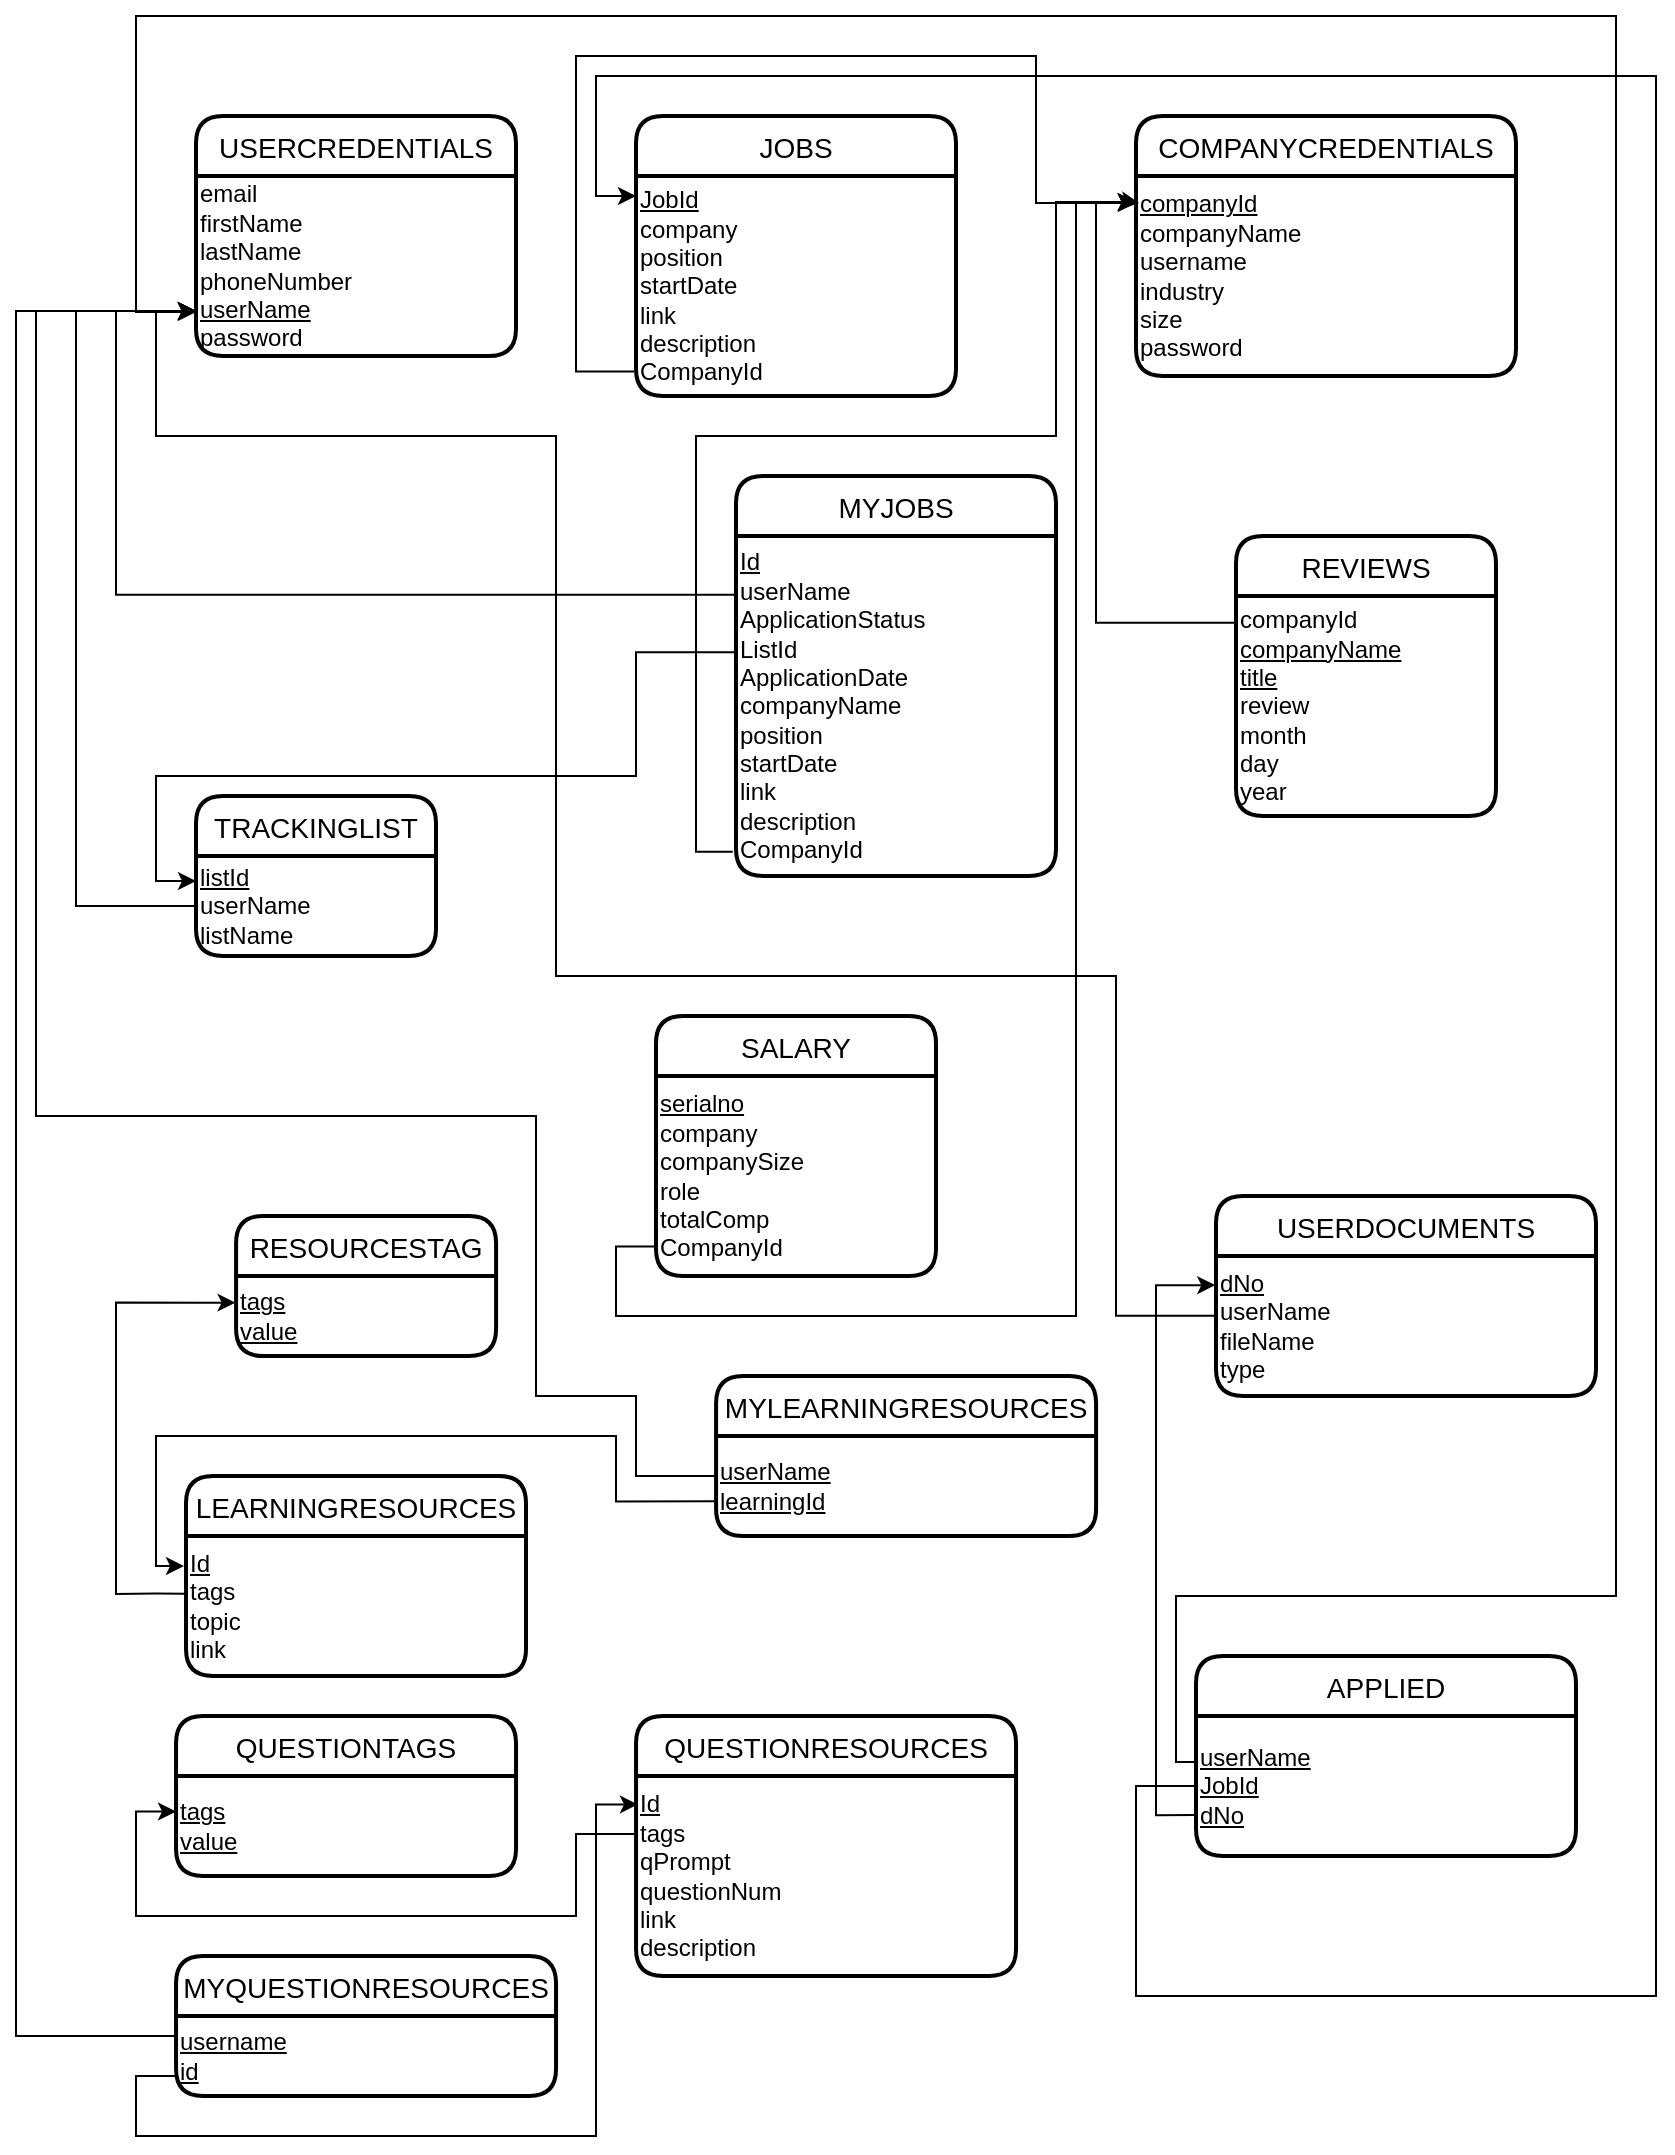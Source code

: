 <mxfile>
    <diagram id="c8_QL3j26IW9115rtynC" name="Page-1">
        <mxGraphModel dx="1204" dy="790" grid="1" gridSize="10" guides="1" tooltips="1" connect="1" arrows="1" fold="1" page="1" pageScale="1" pageWidth="850" pageHeight="1100" math="0" shadow="0">
            <root>
                <mxCell id="0"/>
                <mxCell id="1" parent="0"/>
                <mxCell id="xBKIyWE2O0VBFW5kMmr_-1" value="USERCREDENTIALS" style="swimlane;childLayout=stackLayout;horizontal=1;startSize=30;horizontalStack=0;rounded=1;fontSize=14;fontStyle=0;strokeWidth=2;resizeParent=0;resizeLast=1;shadow=0;dashed=0;align=center;" parent="1" vertex="1">
                    <mxGeometry x="100" y="70" width="160" height="120" as="geometry">
                        <mxRectangle x="100" y="70" width="170" height="30" as="alternateBounds"/>
                    </mxGeometry>
                </mxCell>
                <mxCell id="xBKIyWE2O0VBFW5kMmr_-3" value="&lt;span&gt;email&lt;/span&gt;&lt;br style=&quot;padding: 0px ; margin: 0px&quot;&gt;&lt;span&gt;firstName&lt;/span&gt;&lt;br style=&quot;padding: 0px ; margin: 0px&quot;&gt;&lt;span&gt;lastName&lt;/span&gt;&lt;br style=&quot;padding: 0px ; margin: 0px&quot;&gt;&lt;span&gt;phoneNumber&lt;/span&gt;&lt;br style=&quot;padding: 0px ; margin: 0px&quot;&gt;&lt;span&gt;&lt;u&gt;userName&lt;/u&gt;&lt;/span&gt;&lt;br style=&quot;padding: 0px ; margin: 0px&quot;&gt;&lt;span&gt;password&lt;/span&gt;" style="text;html=1;strokeColor=none;fillColor=none;align=left;verticalAlign=middle;whiteSpace=wrap;rounded=0;" parent="xBKIyWE2O0VBFW5kMmr_-1" vertex="1">
                    <mxGeometry y="30" width="160" height="90" as="geometry"/>
                </mxCell>
                <mxCell id="xBKIyWE2O0VBFW5kMmr_-4" value="COMPANYCREDENTIALS" style="swimlane;childLayout=stackLayout;horizontal=1;startSize=30;horizontalStack=0;rounded=1;fontSize=14;fontStyle=0;strokeWidth=2;resizeParent=0;resizeLast=1;shadow=0;dashed=0;align=center;" parent="1" vertex="1">
                    <mxGeometry x="570" y="70" width="190" height="130" as="geometry"/>
                </mxCell>
                <mxCell id="xBKIyWE2O0VBFW5kMmr_-5" value="&lt;div&gt;&lt;span&gt;&lt;u&gt;companyId&lt;/u&gt;&lt;/span&gt;&lt;/div&gt;&lt;div&gt;&lt;span&gt;companyName&lt;/span&gt;&lt;/div&gt;&lt;div&gt;&lt;span&gt;username&lt;/span&gt;&lt;/div&gt;&lt;div&gt;&lt;span&gt;industry&lt;/span&gt;&lt;/div&gt;&lt;div&gt;&lt;span&gt;size&lt;/span&gt;&lt;/div&gt;&lt;div&gt;&lt;span&gt;password&lt;/span&gt;&lt;/div&gt;" style="text;html=1;strokeColor=none;fillColor=none;align=left;verticalAlign=middle;whiteSpace=wrap;rounded=0;" parent="xBKIyWE2O0VBFW5kMmr_-4" vertex="1">
                    <mxGeometry y="30" width="190" height="100" as="geometry"/>
                </mxCell>
                <mxCell id="xBKIyWE2O0VBFW5kMmr_-6" value="TRACKINGLIST" style="swimlane;childLayout=stackLayout;horizontal=1;startSize=30;horizontalStack=0;rounded=1;fontSize=14;fontStyle=0;strokeWidth=2;resizeParent=0;resizeLast=1;shadow=0;dashed=0;align=center;" parent="1" vertex="1">
                    <mxGeometry x="100" y="410" width="120" height="80" as="geometry"/>
                </mxCell>
                <mxCell id="xBKIyWE2O0VBFW5kMmr_-7" value="&lt;div&gt;&lt;u&gt;listId&lt;/u&gt;&lt;/div&gt;&lt;div&gt;userName&lt;/div&gt;&lt;div&gt;listName&lt;/div&gt;" style="text;html=1;strokeColor=none;fillColor=none;align=left;verticalAlign=middle;whiteSpace=wrap;rounded=0;" parent="xBKIyWE2O0VBFW5kMmr_-6" vertex="1">
                    <mxGeometry y="30" width="120" height="50" as="geometry"/>
                </mxCell>
                <mxCell id="xBKIyWE2O0VBFW5kMmr_-8" style="edgeStyle=orthogonalEdgeStyle;rounded=0;orthogonalLoop=1;jettySize=auto;html=1;entryX=0;entryY=0.75;entryDx=0;entryDy=0;" parent="1" source="xBKIyWE2O0VBFW5kMmr_-7" target="xBKIyWE2O0VBFW5kMmr_-3" edge="1">
                    <mxGeometry relative="1" as="geometry">
                        <Array as="points">
                            <mxPoint x="40" y="465"/>
                            <mxPoint x="40" y="167"/>
                        </Array>
                    </mxGeometry>
                </mxCell>
                <mxCell id="xBKIyWE2O0VBFW5kMmr_-10" value="JOBS" style="swimlane;childLayout=stackLayout;horizontal=1;startSize=30;horizontalStack=0;rounded=1;fontSize=14;fontStyle=0;strokeWidth=2;resizeParent=0;resizeLast=1;shadow=0;dashed=0;align=center;" parent="1" vertex="1">
                    <mxGeometry x="320" y="70" width="160" height="140" as="geometry">
                        <mxRectangle x="100" y="70" width="170" height="30" as="alternateBounds"/>
                    </mxGeometry>
                </mxCell>
                <mxCell id="xBKIyWE2O0VBFW5kMmr_-11" value="&lt;u&gt;JobId&lt;/u&gt;&lt;br&gt;company&lt;br&gt;position&lt;br&gt;startDate&lt;br&gt;link&lt;br&gt;description&lt;br&gt;CompanyId" style="text;html=1;strokeColor=none;fillColor=none;align=left;verticalAlign=middle;whiteSpace=wrap;rounded=0;" parent="xBKIyWE2O0VBFW5kMmr_-10" vertex="1">
                    <mxGeometry y="30" width="160" height="110" as="geometry"/>
                </mxCell>
                <mxCell id="xBKIyWE2O0VBFW5kMmr_-12" style="edgeStyle=orthogonalEdgeStyle;rounded=0;orthogonalLoop=1;jettySize=auto;html=1;exitX=-0.005;exitY=0.889;exitDx=0;exitDy=0;entryX=0;entryY=0.135;entryDx=0;entryDy=0;entryPerimeter=0;elbow=vertical;exitPerimeter=0;" parent="1" source="xBKIyWE2O0VBFW5kMmr_-11" target="xBKIyWE2O0VBFW5kMmr_-5" edge="1">
                    <mxGeometry relative="1" as="geometry">
                        <Array as="points">
                            <mxPoint x="290" y="198"/>
                            <mxPoint x="290" y="40"/>
                            <mxPoint x="520" y="40"/>
                            <mxPoint x="520" y="114"/>
                        </Array>
                    </mxGeometry>
                </mxCell>
                <mxCell id="xBKIyWE2O0VBFW5kMmr_-13" value="MYJOBS" style="swimlane;childLayout=stackLayout;horizontal=1;startSize=30;horizontalStack=0;rounded=1;fontSize=14;fontStyle=0;strokeWidth=2;resizeParent=0;resizeLast=1;shadow=0;dashed=0;align=center;" parent="1" vertex="1">
                    <mxGeometry x="370" y="250" width="160" height="200" as="geometry">
                        <mxRectangle x="100" y="70" width="170" height="30" as="alternateBounds"/>
                    </mxGeometry>
                </mxCell>
                <mxCell id="xBKIyWE2O0VBFW5kMmr_-14" value="&lt;u&gt;Id&lt;/u&gt;&lt;br&gt;userName&lt;br&gt;ApplicationStatus&lt;br&gt;ListId&lt;br&gt;ApplicationDate&lt;br&gt;companyName&lt;br&gt;position&lt;br&gt;startDate&lt;br&gt;link&lt;br&gt;description&lt;br&gt;CompanyId" style="text;html=1;strokeColor=none;fillColor=none;align=left;verticalAlign=middle;whiteSpace=wrap;rounded=0;" parent="xBKIyWE2O0VBFW5kMmr_-13" vertex="1">
                    <mxGeometry y="30" width="160" height="170" as="geometry"/>
                </mxCell>
                <mxCell id="xBKIyWE2O0VBFW5kMmr_-15" style="edgeStyle=orthogonalEdgeStyle;rounded=0;orthogonalLoop=1;jettySize=auto;html=1;entryX=0;entryY=0.25;entryDx=0;entryDy=0;elbow=vertical;exitX=-0.001;exitY=0.342;exitDx=0;exitDy=0;exitPerimeter=0;" parent="1" source="xBKIyWE2O0VBFW5kMmr_-14" target="xBKIyWE2O0VBFW5kMmr_-7" edge="1">
                    <mxGeometry relative="1" as="geometry">
                        <Array as="points">
                            <mxPoint x="320" y="338"/>
                            <mxPoint x="320" y="400"/>
                            <mxPoint x="80" y="400"/>
                            <mxPoint x="80" y="452"/>
                        </Array>
                    </mxGeometry>
                </mxCell>
                <mxCell id="xBKIyWE2O0VBFW5kMmr_-16" style="edgeStyle=orthogonalEdgeStyle;rounded=0;orthogonalLoop=1;jettySize=auto;html=1;elbow=vertical;exitX=-0.01;exitY=0.929;exitDx=0;exitDy=0;exitPerimeter=0;" parent="1" source="xBKIyWE2O0VBFW5kMmr_-14" edge="1">
                    <mxGeometry relative="1" as="geometry">
                        <mxPoint x="570" y="113" as="targetPoint"/>
                        <Array as="points">
                            <mxPoint x="350" y="438"/>
                            <mxPoint x="350" y="230"/>
                            <mxPoint x="530" y="230"/>
                            <mxPoint x="530" y="113"/>
                        </Array>
                    </mxGeometry>
                </mxCell>
                <mxCell id="xBKIyWE2O0VBFW5kMmr_-17" style="edgeStyle=orthogonalEdgeStyle;rounded=0;orthogonalLoop=1;jettySize=auto;html=1;elbow=vertical;exitX=-0.003;exitY=0.173;exitDx=0;exitDy=0;exitPerimeter=0;entryX=0;entryY=0.75;entryDx=0;entryDy=0;" parent="1" source="xBKIyWE2O0VBFW5kMmr_-14" target="xBKIyWE2O0VBFW5kMmr_-3" edge="1">
                    <mxGeometry relative="1" as="geometry">
                        <mxPoint x="80" y="170.0" as="targetPoint"/>
                        <mxPoint x="370" y="300" as="sourcePoint"/>
                        <Array as="points">
                            <mxPoint x="60" y="309"/>
                            <mxPoint x="60" y="167"/>
                        </Array>
                    </mxGeometry>
                </mxCell>
                <mxCell id="xBKIyWE2O0VBFW5kMmr_-18" value="SALARY" style="swimlane;childLayout=stackLayout;horizontal=1;startSize=30;horizontalStack=0;rounded=1;fontSize=14;fontStyle=0;strokeWidth=2;resizeParent=0;resizeLast=1;shadow=0;dashed=0;align=center;" parent="1" vertex="1">
                    <mxGeometry x="330" y="520" width="140" height="130" as="geometry"/>
                </mxCell>
                <mxCell id="xBKIyWE2O0VBFW5kMmr_-19" value="&lt;div&gt;&lt;u&gt;serialno&lt;/u&gt;&lt;/div&gt;&lt;div&gt;company&lt;/div&gt;&lt;div&gt;companySize&lt;/div&gt;&lt;div&gt;role&lt;/div&gt;&lt;div&gt;totalComp&lt;/div&gt;&lt;div&gt;CompanyId&lt;/div&gt;" style="text;html=1;strokeColor=none;fillColor=none;align=left;verticalAlign=middle;whiteSpace=wrap;rounded=0;" parent="xBKIyWE2O0VBFW5kMmr_-18" vertex="1">
                    <mxGeometry y="30" width="140" height="100" as="geometry"/>
                </mxCell>
                <mxCell id="xBKIyWE2O0VBFW5kMmr_-20" style="edgeStyle=orthogonalEdgeStyle;rounded=0;orthogonalLoop=1;jettySize=auto;html=1;exitX=-0.001;exitY=0.852;exitDx=0;exitDy=0;elbow=vertical;entryX=-0.001;entryY=0.13;entryDx=0;entryDy=0;entryPerimeter=0;exitPerimeter=0;" parent="1" source="xBKIyWE2O0VBFW5kMmr_-19" target="xBKIyWE2O0VBFW5kMmr_-5" edge="1">
                    <mxGeometry relative="1" as="geometry">
                        <mxPoint x="650" y="670" as="targetPoint"/>
                        <Array as="points">
                            <mxPoint x="310" y="635"/>
                            <mxPoint x="310" y="670"/>
                            <mxPoint x="540" y="670"/>
                            <mxPoint x="540" y="113"/>
                        </Array>
                    </mxGeometry>
                </mxCell>
                <mxCell id="xBKIyWE2O0VBFW5kMmr_-53" style="edgeStyle=orthogonalEdgeStyle;rounded=0;orthogonalLoop=1;jettySize=auto;html=1;elbow=vertical;exitX=0.003;exitY=0.122;exitDx=0;exitDy=0;exitPerimeter=0;entryX=0.008;entryY=0.135;entryDx=0;entryDy=0;entryPerimeter=0;" parent="1" source="xBKIyWE2O0VBFW5kMmr_-24" target="xBKIyWE2O0VBFW5kMmr_-5" edge="1">
                    <mxGeometry relative="1" as="geometry">
                        <mxPoint x="568" y="113" as="targetPoint"/>
                        <Array as="points">
                            <mxPoint x="550" y="323"/>
                            <mxPoint x="550" y="113"/>
                            <mxPoint x="568" y="113"/>
                        </Array>
                    </mxGeometry>
                </mxCell>
                <mxCell id="xBKIyWE2O0VBFW5kMmr_-23" value="REVIEWS" style="swimlane;childLayout=stackLayout;horizontal=1;startSize=30;horizontalStack=0;rounded=1;fontSize=14;fontStyle=0;strokeWidth=2;resizeParent=0;resizeLast=1;shadow=0;dashed=0;align=center;" parent="1" vertex="1">
                    <mxGeometry x="620" y="280" width="130" height="140" as="geometry"/>
                </mxCell>
                <mxCell id="xBKIyWE2O0VBFW5kMmr_-24" value="companyId&lt;br&gt;&lt;u&gt;companyName&lt;/u&gt;&lt;br&gt;&lt;u&gt;title&lt;/u&gt;&lt;br&gt;review&lt;br&gt;month&lt;br&gt;day&lt;br&gt;year" style="text;html=1;strokeColor=none;fillColor=none;align=left;verticalAlign=middle;whiteSpace=wrap;rounded=0;" parent="xBKIyWE2O0VBFW5kMmr_-23" vertex="1">
                    <mxGeometry y="30" width="130" height="110" as="geometry"/>
                </mxCell>
                <mxCell id="xBKIyWE2O0VBFW5kMmr_-26" value="RESOURCESTAG" style="swimlane;childLayout=stackLayout;horizontal=1;startSize=30;horizontalStack=0;rounded=1;fontSize=14;fontStyle=0;strokeWidth=2;resizeParent=0;resizeLast=1;shadow=0;dashed=0;align=center;" parent="1" vertex="1">
                    <mxGeometry x="120.04" y="620" width="130" height="70" as="geometry"/>
                </mxCell>
                <mxCell id="xBKIyWE2O0VBFW5kMmr_-27" value="&lt;u&gt;tags&lt;br&gt;value&lt;/u&gt;" style="text;html=1;strokeColor=none;fillColor=none;align=left;verticalAlign=middle;whiteSpace=wrap;rounded=0;" parent="xBKIyWE2O0VBFW5kMmr_-26" vertex="1">
                    <mxGeometry y="30" width="130" height="40" as="geometry"/>
                </mxCell>
                <mxCell id="xBKIyWE2O0VBFW5kMmr_-28" value="LEARNINGRESOURCES" style="swimlane;childLayout=stackLayout;horizontal=1;startSize=30;horizontalStack=0;rounded=1;fontSize=14;fontStyle=0;strokeWidth=2;resizeParent=0;resizeLast=1;shadow=0;dashed=0;align=center;" parent="1" vertex="1">
                    <mxGeometry x="95" y="750" width="170" height="100" as="geometry"/>
                </mxCell>
                <mxCell id="xBKIyWE2O0VBFW5kMmr_-29" value="&lt;u&gt;Id&lt;/u&gt;&lt;br&gt;tags&lt;br&gt;topic&lt;br&gt;link" style="text;html=1;strokeColor=none;fillColor=none;align=left;verticalAlign=middle;whiteSpace=wrap;rounded=0;" parent="xBKIyWE2O0VBFW5kMmr_-28" vertex="1">
                    <mxGeometry y="30" width="170" height="70" as="geometry"/>
                </mxCell>
                <mxCell id="xBKIyWE2O0VBFW5kMmr_-30" style="edgeStyle=orthogonalEdgeStyle;rounded=0;orthogonalLoop=1;jettySize=auto;html=1;exitX=-0.002;exitY=0.412;exitDx=0;exitDy=0;entryX=-0.002;entryY=0.333;entryDx=0;entryDy=0;elbow=vertical;entryPerimeter=0;exitPerimeter=0;" parent="1" source="xBKIyWE2O0VBFW5kMmr_-29" target="xBKIyWE2O0VBFW5kMmr_-27" edge="1">
                    <mxGeometry relative="1" as="geometry">
                        <Array as="points">
                            <mxPoint x="80" y="809"/>
                            <mxPoint x="60" y="809"/>
                            <mxPoint x="60" y="663"/>
                        </Array>
                    </mxGeometry>
                </mxCell>
                <mxCell id="xBKIyWE2O0VBFW5kMmr_-31" value="MYLEARNINGRESOURCES" style="swimlane;childLayout=stackLayout;horizontal=1;startSize=30;horizontalStack=0;rounded=1;fontSize=14;fontStyle=0;strokeWidth=2;resizeParent=0;resizeLast=1;shadow=0;dashed=0;align=center;" parent="1" vertex="1">
                    <mxGeometry x="360.04" y="700" width="190" height="80" as="geometry"/>
                </mxCell>
                <mxCell id="xBKIyWE2O0VBFW5kMmr_-32" value="&lt;u&gt;userName&lt;br&gt;learningId&lt;/u&gt;" style="text;html=1;strokeColor=none;fillColor=none;align=left;verticalAlign=middle;whiteSpace=wrap;rounded=0;" parent="xBKIyWE2O0VBFW5kMmr_-31" vertex="1">
                    <mxGeometry y="30" width="190" height="50" as="geometry"/>
                </mxCell>
                <mxCell id="xBKIyWE2O0VBFW5kMmr_-33" style="edgeStyle=orthogonalEdgeStyle;rounded=0;orthogonalLoop=1;jettySize=auto;html=1;exitX=-0.001;exitY=0.653;exitDx=0;exitDy=0;elbow=vertical;exitPerimeter=0;" parent="1" source="xBKIyWE2O0VBFW5kMmr_-32" edge="1">
                    <mxGeometry relative="1" as="geometry">
                        <mxPoint x="94" y="795" as="targetPoint"/>
                        <Array as="points">
                            <mxPoint x="310" y="763"/>
                            <mxPoint x="310" y="730"/>
                            <mxPoint x="80" y="730"/>
                            <mxPoint x="80" y="795"/>
                            <mxPoint x="94" y="795"/>
                        </Array>
                    </mxGeometry>
                </mxCell>
                <mxCell id="xBKIyWE2O0VBFW5kMmr_-34" value="QUESTIONTAGS" style="swimlane;childLayout=stackLayout;horizontal=1;startSize=30;horizontalStack=0;rounded=1;fontSize=14;fontStyle=0;strokeWidth=2;resizeParent=0;resizeLast=1;shadow=0;dashed=0;align=center;" parent="1" vertex="1">
                    <mxGeometry x="90.02" y="870" width="170" height="80" as="geometry"/>
                </mxCell>
                <mxCell id="xBKIyWE2O0VBFW5kMmr_-35" value="&lt;u&gt;tags&lt;br&gt;value&lt;br&gt;&lt;/u&gt;" style="text;html=1;strokeColor=none;fillColor=none;align=left;verticalAlign=middle;whiteSpace=wrap;rounded=0;" parent="xBKIyWE2O0VBFW5kMmr_-34" vertex="1">
                    <mxGeometry y="30" width="170" height="50" as="geometry"/>
                </mxCell>
                <mxCell id="xBKIyWE2O0VBFW5kMmr_-36" value="QUESTIONRESOURCES" style="swimlane;childLayout=stackLayout;horizontal=1;startSize=30;horizontalStack=0;rounded=1;fontSize=14;fontStyle=0;strokeWidth=2;resizeParent=0;resizeLast=1;shadow=0;dashed=0;align=center;" parent="1" vertex="1">
                    <mxGeometry x="320.02" y="870" width="190" height="130" as="geometry"/>
                </mxCell>
                <mxCell id="xBKIyWE2O0VBFW5kMmr_-37" value="&lt;u&gt;Id&lt;br&gt;&lt;/u&gt;tags&lt;br&gt;qPrompt&lt;br&gt;questionNum&lt;br&gt;link&lt;br&gt;description" style="text;html=1;strokeColor=none;fillColor=none;align=left;verticalAlign=middle;whiteSpace=wrap;rounded=0;" parent="xBKIyWE2O0VBFW5kMmr_-36" vertex="1">
                    <mxGeometry y="30" width="190" height="100" as="geometry"/>
                </mxCell>
                <mxCell id="xBKIyWE2O0VBFW5kMmr_-38" style="edgeStyle=orthogonalEdgeStyle;rounded=0;orthogonalLoop=1;jettySize=auto;html=1;exitX=-0.003;exitY=0.29;exitDx=0;exitDy=0;entryX=0;entryY=0.355;entryDx=0;entryDy=0;entryPerimeter=0;elbow=vertical;exitPerimeter=0;" parent="1" source="xBKIyWE2O0VBFW5kMmr_-37" target="xBKIyWE2O0VBFW5kMmr_-35" edge="1">
                    <mxGeometry relative="1" as="geometry"/>
                </mxCell>
                <mxCell id="xBKIyWE2O0VBFW5kMmr_-39" value="MYQUESTIONRESOURCES" style="swimlane;childLayout=stackLayout;horizontal=1;startSize=30;horizontalStack=0;rounded=1;fontSize=14;fontStyle=0;strokeWidth=2;resizeParent=0;resizeLast=1;shadow=0;dashed=0;align=center;" parent="1" vertex="1">
                    <mxGeometry x="90.02" y="990" width="190" height="70" as="geometry"/>
                </mxCell>
                <mxCell id="xBKIyWE2O0VBFW5kMmr_-40" value="&lt;u&gt;username&lt;br&gt;id&lt;br&gt;&lt;/u&gt;" style="text;html=1;strokeColor=none;fillColor=none;align=left;verticalAlign=middle;whiteSpace=wrap;rounded=0;" parent="xBKIyWE2O0VBFW5kMmr_-39" vertex="1">
                    <mxGeometry y="30" width="190" height="40" as="geometry"/>
                </mxCell>
                <mxCell id="xBKIyWE2O0VBFW5kMmr_-42" style="edgeStyle=orthogonalEdgeStyle;rounded=0;orthogonalLoop=1;jettySize=auto;html=1;exitX=0;exitY=0.75;exitDx=0;exitDy=0;elbow=vertical;entryX=0.005;entryY=0.142;entryDx=0;entryDy=0;entryPerimeter=0;" parent="1" source="xBKIyWE2O0VBFW5kMmr_-40" target="xBKIyWE2O0VBFW5kMmr_-37" edge="1">
                    <mxGeometry relative="1" as="geometry">
                        <mxPoint x="309.98" y="1010" as="targetPoint"/>
                        <Array as="points">
                            <mxPoint x="69.98" y="1050"/>
                            <mxPoint x="69.98" y="1080"/>
                            <mxPoint x="299.98" y="1080"/>
                            <mxPoint x="299.98" y="914"/>
                        </Array>
                    </mxGeometry>
                </mxCell>
                <mxCell id="xBKIyWE2O0VBFW5kMmr_-43" value="USERDOCUMENTS" style="swimlane;childLayout=stackLayout;horizontal=1;startSize=30;horizontalStack=0;rounded=1;fontSize=14;fontStyle=0;strokeWidth=2;resizeParent=0;resizeLast=1;shadow=0;dashed=0;align=center;" parent="1" vertex="1">
                    <mxGeometry x="610" y="610" width="190" height="100" as="geometry"/>
                </mxCell>
                <mxCell id="xBKIyWE2O0VBFW5kMmr_-44" value="&lt;u&gt;dNo&lt;br&gt;&lt;/u&gt;userName&lt;br&gt;fileName&lt;br&gt;type&lt;br&gt;" style="text;html=1;strokeColor=none;fillColor=none;align=left;verticalAlign=middle;whiteSpace=wrap;rounded=0;" parent="xBKIyWE2O0VBFW5kMmr_-43" vertex="1">
                    <mxGeometry y="30" width="190" height="70" as="geometry"/>
                </mxCell>
                <mxCell id="xBKIyWE2O0VBFW5kMmr_-46" style="edgeStyle=orthogonalEdgeStyle;rounded=0;orthogonalLoop=1;jettySize=auto;html=1;exitX=0.005;exitY=0.427;exitDx=0;exitDy=0;entryX=0;entryY=0.75;entryDx=0;entryDy=0;elbow=vertical;exitPerimeter=0;" parent="1" source="xBKIyWE2O0VBFW5kMmr_-44" target="xBKIyWE2O0VBFW5kMmr_-3" edge="1">
                    <mxGeometry relative="1" as="geometry">
                        <Array as="points">
                            <mxPoint x="560" y="670"/>
                            <mxPoint x="560" y="500"/>
                            <mxPoint x="280" y="500"/>
                            <mxPoint x="280" y="230"/>
                            <mxPoint x="80" y="230"/>
                            <mxPoint x="80" y="167"/>
                        </Array>
                    </mxGeometry>
                </mxCell>
                <mxCell id="xBKIyWE2O0VBFW5kMmr_-49" style="edgeStyle=orthogonalEdgeStyle;rounded=0;orthogonalLoop=1;jettySize=auto;html=1;elbow=vertical;exitX=0;exitY=0.5;exitDx=0;exitDy=0;" parent="1" source="xBKIyWE2O0VBFW5kMmr_-48" edge="1">
                    <mxGeometry relative="1" as="geometry">
                        <mxPoint x="320" y="110" as="targetPoint"/>
                        <Array as="points">
                            <mxPoint x="570" y="905"/>
                            <mxPoint x="570" y="1010"/>
                            <mxPoint x="830" y="1010"/>
                            <mxPoint x="830" y="50"/>
                            <mxPoint x="300" y="50"/>
                            <mxPoint x="300" y="110"/>
                            <mxPoint x="320" y="110"/>
                        </Array>
                    </mxGeometry>
                </mxCell>
                <mxCell id="xBKIyWE2O0VBFW5kMmr_-47" value="APPLIED" style="swimlane;childLayout=stackLayout;horizontal=1;startSize=30;horizontalStack=0;rounded=1;fontSize=14;fontStyle=0;strokeWidth=2;resizeParent=0;resizeLast=1;shadow=0;dashed=0;align=center;" parent="1" vertex="1">
                    <mxGeometry x="600" y="840" width="190" height="100" as="geometry"/>
                </mxCell>
                <mxCell id="xBKIyWE2O0VBFW5kMmr_-48" value="&lt;u&gt;userName&lt;br&gt;JobId&lt;br&gt;dNo&lt;/u&gt;" style="text;html=1;strokeColor=none;fillColor=none;align=left;verticalAlign=middle;whiteSpace=wrap;rounded=0;" parent="xBKIyWE2O0VBFW5kMmr_-47" vertex="1">
                    <mxGeometry y="30" width="190" height="70" as="geometry"/>
                </mxCell>
                <mxCell id="xBKIyWE2O0VBFW5kMmr_-50" style="edgeStyle=orthogonalEdgeStyle;rounded=0;orthogonalLoop=1;jettySize=auto;html=1;exitX=-0.004;exitY=0.708;exitDx=0;exitDy=0;entryX=-0.002;entryY=0.208;entryDx=0;entryDy=0;elbow=vertical;entryPerimeter=0;exitPerimeter=0;" parent="1" source="xBKIyWE2O0VBFW5kMmr_-48" target="xBKIyWE2O0VBFW5kMmr_-44" edge="1">
                    <mxGeometry relative="1" as="geometry"/>
                </mxCell>
                <mxCell id="xBKIyWE2O0VBFW5kMmr_-52" style="edgeStyle=orthogonalEdgeStyle;rounded=0;orthogonalLoop=1;jettySize=auto;html=1;exitX=-0.001;exitY=0.329;exitDx=0;exitDy=0;entryX=0;entryY=0.75;entryDx=0;entryDy=0;elbow=vertical;exitPerimeter=0;" parent="1" source="xBKIyWE2O0VBFW5kMmr_-48" target="xBKIyWE2O0VBFW5kMmr_-3" edge="1">
                    <mxGeometry relative="1" as="geometry">
                        <Array as="points">
                            <mxPoint x="590" y="893"/>
                            <mxPoint x="590" y="810"/>
                            <mxPoint x="810" y="810"/>
                            <mxPoint x="810" y="20"/>
                            <mxPoint x="70" y="20"/>
                            <mxPoint x="70" y="168"/>
                            <mxPoint x="100" y="168"/>
                        </Array>
                    </mxGeometry>
                </mxCell>
                <mxCell id="3" style="edgeStyle=orthogonalEdgeStyle;rounded=0;orthogonalLoop=1;jettySize=auto;html=1;exitX=0;exitY=0.5;exitDx=0;exitDy=0;elbow=vertical;entryX=0;entryY=0.75;entryDx=0;entryDy=0;" edge="1" parent="1" source="xBKIyWE2O0VBFW5kMmr_-32" target="xBKIyWE2O0VBFW5kMmr_-3">
                    <mxGeometry relative="1" as="geometry">
                        <mxPoint x="104" y="805" as="targetPoint"/>
                        <Array as="points">
                            <mxPoint x="360" y="750"/>
                            <mxPoint x="320" y="750"/>
                            <mxPoint x="320" y="710"/>
                            <mxPoint x="270" y="710"/>
                            <mxPoint x="270" y="570"/>
                            <mxPoint x="20" y="570"/>
                            <mxPoint x="20" y="168"/>
                        </Array>
                        <mxPoint x="369.85" y="772.65" as="sourcePoint"/>
                    </mxGeometry>
                </mxCell>
                <mxCell id="4" style="edgeStyle=orthogonalEdgeStyle;rounded=0;orthogonalLoop=1;jettySize=auto;html=1;exitX=0;exitY=0.25;exitDx=0;exitDy=0;elbow=vertical;entryX=0;entryY=0.75;entryDx=0;entryDy=0;" edge="1" parent="1" source="xBKIyWE2O0VBFW5kMmr_-40" target="xBKIyWE2O0VBFW5kMmr_-3">
                    <mxGeometry relative="1" as="geometry">
                        <mxPoint x="114" y="815" as="targetPoint"/>
                        <Array as="points">
                            <mxPoint x="10" y="1030"/>
                            <mxPoint x="10" y="168"/>
                        </Array>
                        <mxPoint x="379.85" y="782.65" as="sourcePoint"/>
                    </mxGeometry>
                </mxCell>
            </root>
        </mxGraphModel>
    </diagram>
</mxfile>